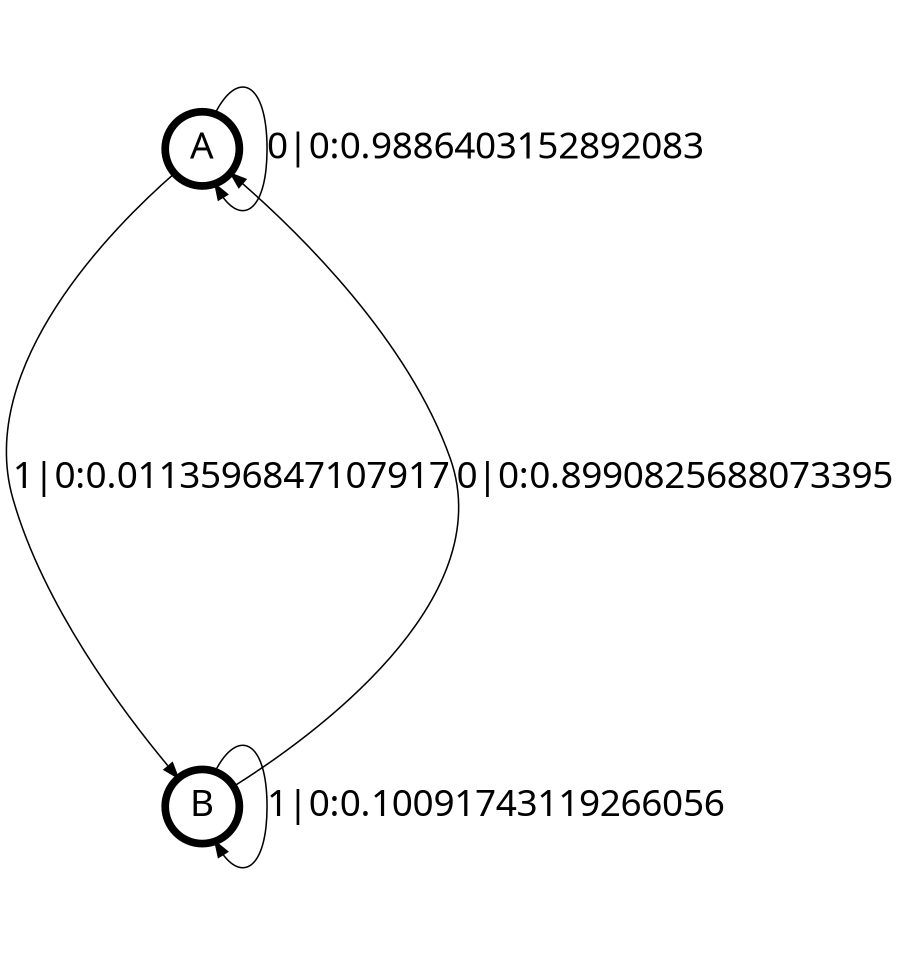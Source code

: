 digraph  {
size = "6,8.5";
ratio = "fill";
node
[shape = circle];
node [fontsize = 24];
node [penwidth = 5];
edge [fontsize = 24];
node [fontname = "CMU Serif Roman"];
graph [fontname = "CMU Serif Roman"];
edge [fontname = "CMU Serif Roman"];
A -> A [label = "0|0:0.9886403152892083\l"];
A -> B [label = "1|0:0.0113596847107917\l"];
B -> A [label = "0|0:0.8990825688073395\l"];
B -> B [label = "1|0:0.10091743119266056\l"];
}